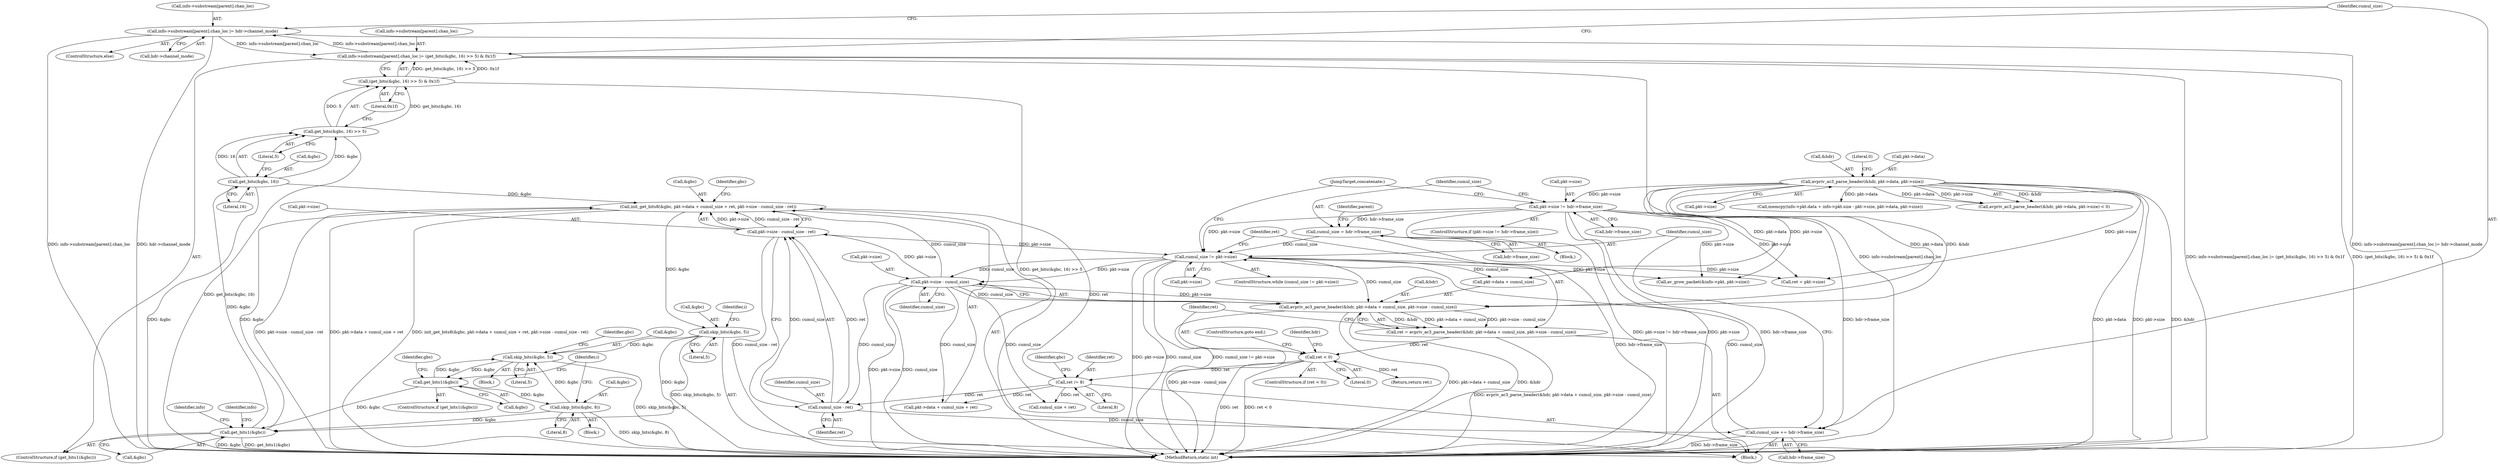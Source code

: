 digraph "0_FFmpeg_ed22dc22216f74c75ee7901f82649e1ff725ba50@pointer" {
"1000519" [label="(Call,info->substream[parent].chan_loc |= hdr->channel_mode)"];
"1000502" [label="(Call,info->substream[parent].chan_loc |= (get_bits(&gbc, 16) >> 5) & 0x1f)"];
"1000519" [label="(Call,info->substream[parent].chan_loc |= hdr->channel_mode)"];
"1000510" [label="(Call,(get_bits(&gbc, 16) >> 5) & 0x1f)"];
"1000511" [label="(Call,get_bits(&gbc, 16) >> 5)"];
"1000512" [label="(Call,get_bits(&gbc, 16))"];
"1000499" [label="(Call,get_bits1(&gbc))"];
"1000466" [label="(Call,skip_bits(&gbc, 5))"];
"1000449" [label="(Call,init_get_bits8(&gbc, pkt->data + cumul_size + ret, pkt->size - cumul_size - ret))"];
"1000416" [label="(Call,pkt->size - cumul_size)"];
"1000398" [label="(Call,cumul_size != pkt->size)"];
"1000530" [label="(Call,cumul_size += hdr->frame_size)"];
"1000377" [label="(Call,pkt->size != hdr->frame_size)"];
"1000149" [label="(Call,avpriv_ac3_parse_header(&hdr, pkt->data, pkt->size))"];
"1000463" [label="(Call,cumul_size - ret)"];
"1000446" [label="(Call,ret /= 8)"];
"1000422" [label="(Call,ret < 0)"];
"1000406" [label="(Call,ret = avpriv_ac3_parse_header(&hdr, pkt->data + cumul_size, pkt->size - cumul_size))"];
"1000408" [label="(Call,avpriv_ac3_parse_header(&hdr, pkt->data + cumul_size, pkt->size - cumul_size))"];
"1000386" [label="(Call,cumul_size = hdr->frame_size)"];
"1000459" [label="(Call,pkt->size - cumul_size - ret)"];
"1000494" [label="(Call,skip_bits(&gbc, 8))"];
"1000490" [label="(Call,get_bits1(&gbc))"];
"1000485" [label="(Call,skip_bits(&gbc, 5))"];
"1000503" [label="(Call,info->substream[parent].chan_loc)"];
"1000451" [label="(Identifier,gbc)"];
"1000513" [label="(Call,&gbc)"];
"1000400" [label="(Call,pkt->size)"];
"1000420" [label="(Identifier,cumul_size)"];
"1000397" [label="(ControlStructure,while (cumul_size != pkt->size))"];
"1000448" [label="(Literal,8)"];
"1000492" [label="(Identifier,gbc)"];
"1000498" [label="(ControlStructure,if (get_bits1(&gbc)))"];
"1000466" [label="(Call,skip_bits(&gbc, 5))"];
"1000495" [label="(Call,&gbc)"];
"1000417" [label="(Call,pkt->size)"];
"1000510" [label="(Call,(get_bits(&gbc, 16) >> 5) & 0x1f)"];
"1000515" [label="(Literal,16)"];
"1000398" [label="(Call,cumul_size != pkt->size)"];
"1000155" [label="(Call,pkt->size)"];
"1000483" [label="(Identifier,i)"];
"1000449" [label="(Call,init_get_bits8(&gbc, pkt->data + cumul_size + ret, pkt->size - cumul_size - ret))"];
"1000386" [label="(Call,cumul_size = hdr->frame_size)"];
"1000506" [label="(Identifier,info)"];
"1000512" [label="(Call,get_bits(&gbc, 16))"];
"1000456" [label="(Call,cumul_size + ret)"];
"1000460" [label="(Call,pkt->size)"];
"1000377" [label="(Call,pkt->size != hdr->frame_size)"];
"1000516" [label="(Literal,5)"];
"1000494" [label="(Call,skip_bits(&gbc, 8))"];
"1000518" [label="(ControlStructure,else)"];
"1000511" [label="(Call,get_bits(&gbc, 16) >> 5)"];
"1000493" [label="(Block,)"];
"1000421" [label="(ControlStructure,if (ret < 0))"];
"1000152" [label="(Call,pkt->data)"];
"1000384" [label="(Block,)"];
"1000605" [label="(Call,memcpy(info->pkt.data + info->pkt.size - pkt->size, pkt->data, pkt->size))"];
"1000416" [label="(Call,pkt->size - cumul_size)"];
"1000393" [label="(Identifier,parent)"];
"1000485" [label="(Call,skip_bits(&gbc, 5))"];
"1000450" [label="(Call,&gbc)"];
"1000422" [label="(Call,ret < 0)"];
"1000388" [label="(Call,hdr->frame_size)"];
"1000446" [label="(Call,ret /= 8)"];
"1000408" [label="(Call,avpriv_ac3_parse_header(&hdr, pkt->data + cumul_size, pkt->size - cumul_size))"];
"1000409" [label="(Call,&hdr)"];
"1000381" [label="(Call,hdr->frame_size)"];
"1000595" [label="(Call,av_grow_packet(&info->pkt, pkt->size))"];
"1000527" [label="(Call,hdr->channel_mode)"];
"1000425" [label="(ControlStructure,goto end;)"];
"1000523" [label="(Identifier,info)"];
"1000150" [label="(Call,&hdr)"];
"1000411" [label="(Call,pkt->data + cumul_size)"];
"1000429" [label="(Identifier,hdr)"];
"1000486" [label="(Call,&gbc)"];
"1000502" [label="(Call,info->substream[parent].chan_loc |= (get_bits(&gbc, 16) >> 5) & 0x1f)"];
"1000497" [label="(Literal,8)"];
"1000520" [label="(Call,info->substream[parent].chan_loc)"];
"1000452" [label="(Call,pkt->data + cumul_size + ret)"];
"1000403" [label="(Block,)"];
"1000378" [label="(Call,pkt->size)"];
"1000148" [label="(Call,avpriv_ac3_parse_header(&hdr, pkt->data, pkt->size) < 0)"];
"1000467" [label="(Call,&gbc)"];
"1000463" [label="(Call,cumul_size - ret)"];
"1000158" [label="(Literal,0)"];
"1000459" [label="(Call,pkt->size - cumul_size - ret)"];
"1000399" [label="(Identifier,cumul_size)"];
"1000530" [label="(Call,cumul_size += hdr->frame_size)"];
"1000535" [label="(JumpTarget,concatenate:)"];
"1000447" [label="(Identifier,ret)"];
"1000387" [label="(Identifier,cumul_size)"];
"1000423" [label="(Identifier,ret)"];
"1000424" [label="(Literal,0)"];
"1000468" [label="(Identifier,gbc)"];
"1000406" [label="(Call,ret = avpriv_ac3_parse_header(&hdr, pkt->data + cumul_size, pkt->size - cumul_size))"];
"1000484" [label="(Block,)"];
"1000472" [label="(Identifier,i)"];
"1000531" [label="(Identifier,cumul_size)"];
"1000376" [label="(ControlStructure,if (pkt->size != hdr->frame_size))"];
"1000519" [label="(Call,info->substream[parent].chan_loc |= hdr->channel_mode)"];
"1000491" [label="(Call,&gbc)"];
"1000532" [label="(Call,hdr->frame_size)"];
"1000681" [label="(Return,return ret;)"];
"1000500" [label="(Call,&gbc)"];
"1000465" [label="(Identifier,ret)"];
"1000490" [label="(Call,get_bits1(&gbc))"];
"1000683" [label="(MethodReturn,static int)"];
"1000407" [label="(Identifier,ret)"];
"1000489" [label="(ControlStructure,if (get_bits1(&gbc)))"];
"1000546" [label="(Call,ret = pkt->size)"];
"1000149" [label="(Call,avpriv_ac3_parse_header(&hdr, pkt->data, pkt->size))"];
"1000499" [label="(Call,get_bits1(&gbc))"];
"1000469" [label="(Literal,5)"];
"1000517" [label="(Literal,0x1f)"];
"1000496" [label="(Identifier,gbc)"];
"1000464" [label="(Identifier,cumul_size)"];
"1000488" [label="(Literal,5)"];
"1000519" -> "1000518"  [label="AST: "];
"1000519" -> "1000527"  [label="CFG: "];
"1000520" -> "1000519"  [label="AST: "];
"1000527" -> "1000519"  [label="AST: "];
"1000531" -> "1000519"  [label="CFG: "];
"1000519" -> "1000683"  [label="DDG: info->substream[parent].chan_loc"];
"1000519" -> "1000683"  [label="DDG: info->substream[parent].chan_loc |= hdr->channel_mode"];
"1000519" -> "1000683"  [label="DDG: hdr->channel_mode"];
"1000519" -> "1000502"  [label="DDG: info->substream[parent].chan_loc"];
"1000502" -> "1000519"  [label="DDG: info->substream[parent].chan_loc"];
"1000502" -> "1000498"  [label="AST: "];
"1000502" -> "1000510"  [label="CFG: "];
"1000503" -> "1000502"  [label="AST: "];
"1000510" -> "1000502"  [label="AST: "];
"1000531" -> "1000502"  [label="CFG: "];
"1000502" -> "1000683"  [label="DDG: info->substream[parent].chan_loc"];
"1000502" -> "1000683"  [label="DDG: info->substream[parent].chan_loc |= (get_bits(&gbc, 16) >> 5) & 0x1f"];
"1000502" -> "1000683"  [label="DDG: (get_bits(&gbc, 16) >> 5) & 0x1f"];
"1000510" -> "1000502"  [label="DDG: get_bits(&gbc, 16) >> 5"];
"1000510" -> "1000502"  [label="DDG: 0x1f"];
"1000510" -> "1000517"  [label="CFG: "];
"1000511" -> "1000510"  [label="AST: "];
"1000517" -> "1000510"  [label="AST: "];
"1000510" -> "1000683"  [label="DDG: get_bits(&gbc, 16) >> 5"];
"1000511" -> "1000510"  [label="DDG: get_bits(&gbc, 16)"];
"1000511" -> "1000510"  [label="DDG: 5"];
"1000511" -> "1000516"  [label="CFG: "];
"1000512" -> "1000511"  [label="AST: "];
"1000516" -> "1000511"  [label="AST: "];
"1000517" -> "1000511"  [label="CFG: "];
"1000511" -> "1000683"  [label="DDG: get_bits(&gbc, 16)"];
"1000512" -> "1000511"  [label="DDG: &gbc"];
"1000512" -> "1000511"  [label="DDG: 16"];
"1000512" -> "1000515"  [label="CFG: "];
"1000513" -> "1000512"  [label="AST: "];
"1000515" -> "1000512"  [label="AST: "];
"1000516" -> "1000512"  [label="CFG: "];
"1000512" -> "1000683"  [label="DDG: &gbc"];
"1000512" -> "1000449"  [label="DDG: &gbc"];
"1000499" -> "1000512"  [label="DDG: &gbc"];
"1000499" -> "1000498"  [label="AST: "];
"1000499" -> "1000500"  [label="CFG: "];
"1000500" -> "1000499"  [label="AST: "];
"1000506" -> "1000499"  [label="CFG: "];
"1000523" -> "1000499"  [label="CFG: "];
"1000499" -> "1000683"  [label="DDG: get_bits1(&gbc)"];
"1000499" -> "1000683"  [label="DDG: &gbc"];
"1000499" -> "1000449"  [label="DDG: &gbc"];
"1000466" -> "1000499"  [label="DDG: &gbc"];
"1000494" -> "1000499"  [label="DDG: &gbc"];
"1000490" -> "1000499"  [label="DDG: &gbc"];
"1000466" -> "1000403"  [label="AST: "];
"1000466" -> "1000469"  [label="CFG: "];
"1000467" -> "1000466"  [label="AST: "];
"1000469" -> "1000466"  [label="AST: "];
"1000472" -> "1000466"  [label="CFG: "];
"1000466" -> "1000683"  [label="DDG: skip_bits(&gbc, 5)"];
"1000449" -> "1000466"  [label="DDG: &gbc"];
"1000466" -> "1000485"  [label="DDG: &gbc"];
"1000449" -> "1000403"  [label="AST: "];
"1000449" -> "1000459"  [label="CFG: "];
"1000450" -> "1000449"  [label="AST: "];
"1000452" -> "1000449"  [label="AST: "];
"1000459" -> "1000449"  [label="AST: "];
"1000468" -> "1000449"  [label="CFG: "];
"1000449" -> "1000683"  [label="DDG: pkt->size - cumul_size - ret"];
"1000449" -> "1000683"  [label="DDG: pkt->data + cumul_size + ret"];
"1000449" -> "1000683"  [label="DDG: init_get_bits8(&gbc, pkt->data + cumul_size + ret, pkt->size - cumul_size - ret)"];
"1000416" -> "1000449"  [label="DDG: cumul_size"];
"1000446" -> "1000449"  [label="DDG: ret"];
"1000459" -> "1000449"  [label="DDG: pkt->size"];
"1000459" -> "1000449"  [label="DDG: cumul_size - ret"];
"1000416" -> "1000408"  [label="AST: "];
"1000416" -> "1000420"  [label="CFG: "];
"1000417" -> "1000416"  [label="AST: "];
"1000420" -> "1000416"  [label="AST: "];
"1000408" -> "1000416"  [label="CFG: "];
"1000416" -> "1000683"  [label="DDG: cumul_size"];
"1000416" -> "1000683"  [label="DDG: pkt->size"];
"1000416" -> "1000408"  [label="DDG: pkt->size"];
"1000416" -> "1000408"  [label="DDG: cumul_size"];
"1000398" -> "1000416"  [label="DDG: pkt->size"];
"1000398" -> "1000416"  [label="DDG: cumul_size"];
"1000416" -> "1000452"  [label="DDG: cumul_size"];
"1000416" -> "1000456"  [label="DDG: cumul_size"];
"1000416" -> "1000459"  [label="DDG: pkt->size"];
"1000416" -> "1000463"  [label="DDG: cumul_size"];
"1000398" -> "1000397"  [label="AST: "];
"1000398" -> "1000400"  [label="CFG: "];
"1000399" -> "1000398"  [label="AST: "];
"1000400" -> "1000398"  [label="AST: "];
"1000407" -> "1000398"  [label="CFG: "];
"1000535" -> "1000398"  [label="CFG: "];
"1000398" -> "1000683"  [label="DDG: cumul_size != pkt->size"];
"1000398" -> "1000683"  [label="DDG: pkt->size"];
"1000398" -> "1000683"  [label="DDG: cumul_size"];
"1000530" -> "1000398"  [label="DDG: cumul_size"];
"1000386" -> "1000398"  [label="DDG: cumul_size"];
"1000459" -> "1000398"  [label="DDG: pkt->size"];
"1000377" -> "1000398"  [label="DDG: pkt->size"];
"1000398" -> "1000408"  [label="DDG: cumul_size"];
"1000398" -> "1000411"  [label="DDG: cumul_size"];
"1000398" -> "1000546"  [label="DDG: pkt->size"];
"1000398" -> "1000595"  [label="DDG: pkt->size"];
"1000530" -> "1000403"  [label="AST: "];
"1000530" -> "1000532"  [label="CFG: "];
"1000531" -> "1000530"  [label="AST: "];
"1000532" -> "1000530"  [label="AST: "];
"1000399" -> "1000530"  [label="CFG: "];
"1000530" -> "1000683"  [label="DDG: hdr->frame_size"];
"1000377" -> "1000530"  [label="DDG: hdr->frame_size"];
"1000463" -> "1000530"  [label="DDG: cumul_size"];
"1000377" -> "1000376"  [label="AST: "];
"1000377" -> "1000381"  [label="CFG: "];
"1000378" -> "1000377"  [label="AST: "];
"1000381" -> "1000377"  [label="AST: "];
"1000387" -> "1000377"  [label="CFG: "];
"1000535" -> "1000377"  [label="CFG: "];
"1000377" -> "1000683"  [label="DDG: pkt->size != hdr->frame_size"];
"1000377" -> "1000683"  [label="DDG: pkt->size"];
"1000377" -> "1000683"  [label="DDG: hdr->frame_size"];
"1000149" -> "1000377"  [label="DDG: pkt->size"];
"1000377" -> "1000386"  [label="DDG: hdr->frame_size"];
"1000377" -> "1000546"  [label="DDG: pkt->size"];
"1000377" -> "1000595"  [label="DDG: pkt->size"];
"1000149" -> "1000148"  [label="AST: "];
"1000149" -> "1000155"  [label="CFG: "];
"1000150" -> "1000149"  [label="AST: "];
"1000152" -> "1000149"  [label="AST: "];
"1000155" -> "1000149"  [label="AST: "];
"1000158" -> "1000149"  [label="CFG: "];
"1000149" -> "1000683"  [label="DDG: pkt->data"];
"1000149" -> "1000683"  [label="DDG: pkt->size"];
"1000149" -> "1000683"  [label="DDG: &hdr"];
"1000149" -> "1000148"  [label="DDG: &hdr"];
"1000149" -> "1000148"  [label="DDG: pkt->data"];
"1000149" -> "1000148"  [label="DDG: pkt->size"];
"1000149" -> "1000408"  [label="DDG: &hdr"];
"1000149" -> "1000408"  [label="DDG: pkt->data"];
"1000149" -> "1000411"  [label="DDG: pkt->data"];
"1000149" -> "1000546"  [label="DDG: pkt->size"];
"1000149" -> "1000595"  [label="DDG: pkt->size"];
"1000149" -> "1000605"  [label="DDG: pkt->data"];
"1000463" -> "1000459"  [label="AST: "];
"1000463" -> "1000465"  [label="CFG: "];
"1000464" -> "1000463"  [label="AST: "];
"1000465" -> "1000463"  [label="AST: "];
"1000459" -> "1000463"  [label="CFG: "];
"1000463" -> "1000459"  [label="DDG: cumul_size"];
"1000463" -> "1000459"  [label="DDG: ret"];
"1000446" -> "1000463"  [label="DDG: ret"];
"1000446" -> "1000403"  [label="AST: "];
"1000446" -> "1000448"  [label="CFG: "];
"1000447" -> "1000446"  [label="AST: "];
"1000448" -> "1000446"  [label="AST: "];
"1000451" -> "1000446"  [label="CFG: "];
"1000422" -> "1000446"  [label="DDG: ret"];
"1000446" -> "1000452"  [label="DDG: ret"];
"1000446" -> "1000456"  [label="DDG: ret"];
"1000422" -> "1000421"  [label="AST: "];
"1000422" -> "1000424"  [label="CFG: "];
"1000423" -> "1000422"  [label="AST: "];
"1000424" -> "1000422"  [label="AST: "];
"1000425" -> "1000422"  [label="CFG: "];
"1000429" -> "1000422"  [label="CFG: "];
"1000422" -> "1000683"  [label="DDG: ret"];
"1000422" -> "1000683"  [label="DDG: ret < 0"];
"1000406" -> "1000422"  [label="DDG: ret"];
"1000422" -> "1000681"  [label="DDG: ret"];
"1000406" -> "1000403"  [label="AST: "];
"1000406" -> "1000408"  [label="CFG: "];
"1000407" -> "1000406"  [label="AST: "];
"1000408" -> "1000406"  [label="AST: "];
"1000423" -> "1000406"  [label="CFG: "];
"1000406" -> "1000683"  [label="DDG: avpriv_ac3_parse_header(&hdr, pkt->data + cumul_size, pkt->size - cumul_size)"];
"1000408" -> "1000406"  [label="DDG: &hdr"];
"1000408" -> "1000406"  [label="DDG: pkt->data + cumul_size"];
"1000408" -> "1000406"  [label="DDG: pkt->size - cumul_size"];
"1000409" -> "1000408"  [label="AST: "];
"1000411" -> "1000408"  [label="AST: "];
"1000408" -> "1000683"  [label="DDG: pkt->data + cumul_size"];
"1000408" -> "1000683"  [label="DDG: &hdr"];
"1000408" -> "1000683"  [label="DDG: pkt->size - cumul_size"];
"1000386" -> "1000384"  [label="AST: "];
"1000386" -> "1000388"  [label="CFG: "];
"1000387" -> "1000386"  [label="AST: "];
"1000388" -> "1000386"  [label="AST: "];
"1000393" -> "1000386"  [label="CFG: "];
"1000386" -> "1000683"  [label="DDG: hdr->frame_size"];
"1000460" -> "1000459"  [label="AST: "];
"1000459" -> "1000683"  [label="DDG: cumul_size - ret"];
"1000494" -> "1000493"  [label="AST: "];
"1000494" -> "1000497"  [label="CFG: "];
"1000495" -> "1000494"  [label="AST: "];
"1000497" -> "1000494"  [label="AST: "];
"1000483" -> "1000494"  [label="CFG: "];
"1000494" -> "1000683"  [label="DDG: skip_bits(&gbc, 8)"];
"1000494" -> "1000485"  [label="DDG: &gbc"];
"1000490" -> "1000494"  [label="DDG: &gbc"];
"1000490" -> "1000489"  [label="AST: "];
"1000490" -> "1000491"  [label="CFG: "];
"1000491" -> "1000490"  [label="AST: "];
"1000496" -> "1000490"  [label="CFG: "];
"1000483" -> "1000490"  [label="CFG: "];
"1000490" -> "1000485"  [label="DDG: &gbc"];
"1000485" -> "1000490"  [label="DDG: &gbc"];
"1000485" -> "1000484"  [label="AST: "];
"1000485" -> "1000488"  [label="CFG: "];
"1000486" -> "1000485"  [label="AST: "];
"1000488" -> "1000485"  [label="AST: "];
"1000492" -> "1000485"  [label="CFG: "];
"1000485" -> "1000683"  [label="DDG: skip_bits(&gbc, 5)"];
}
